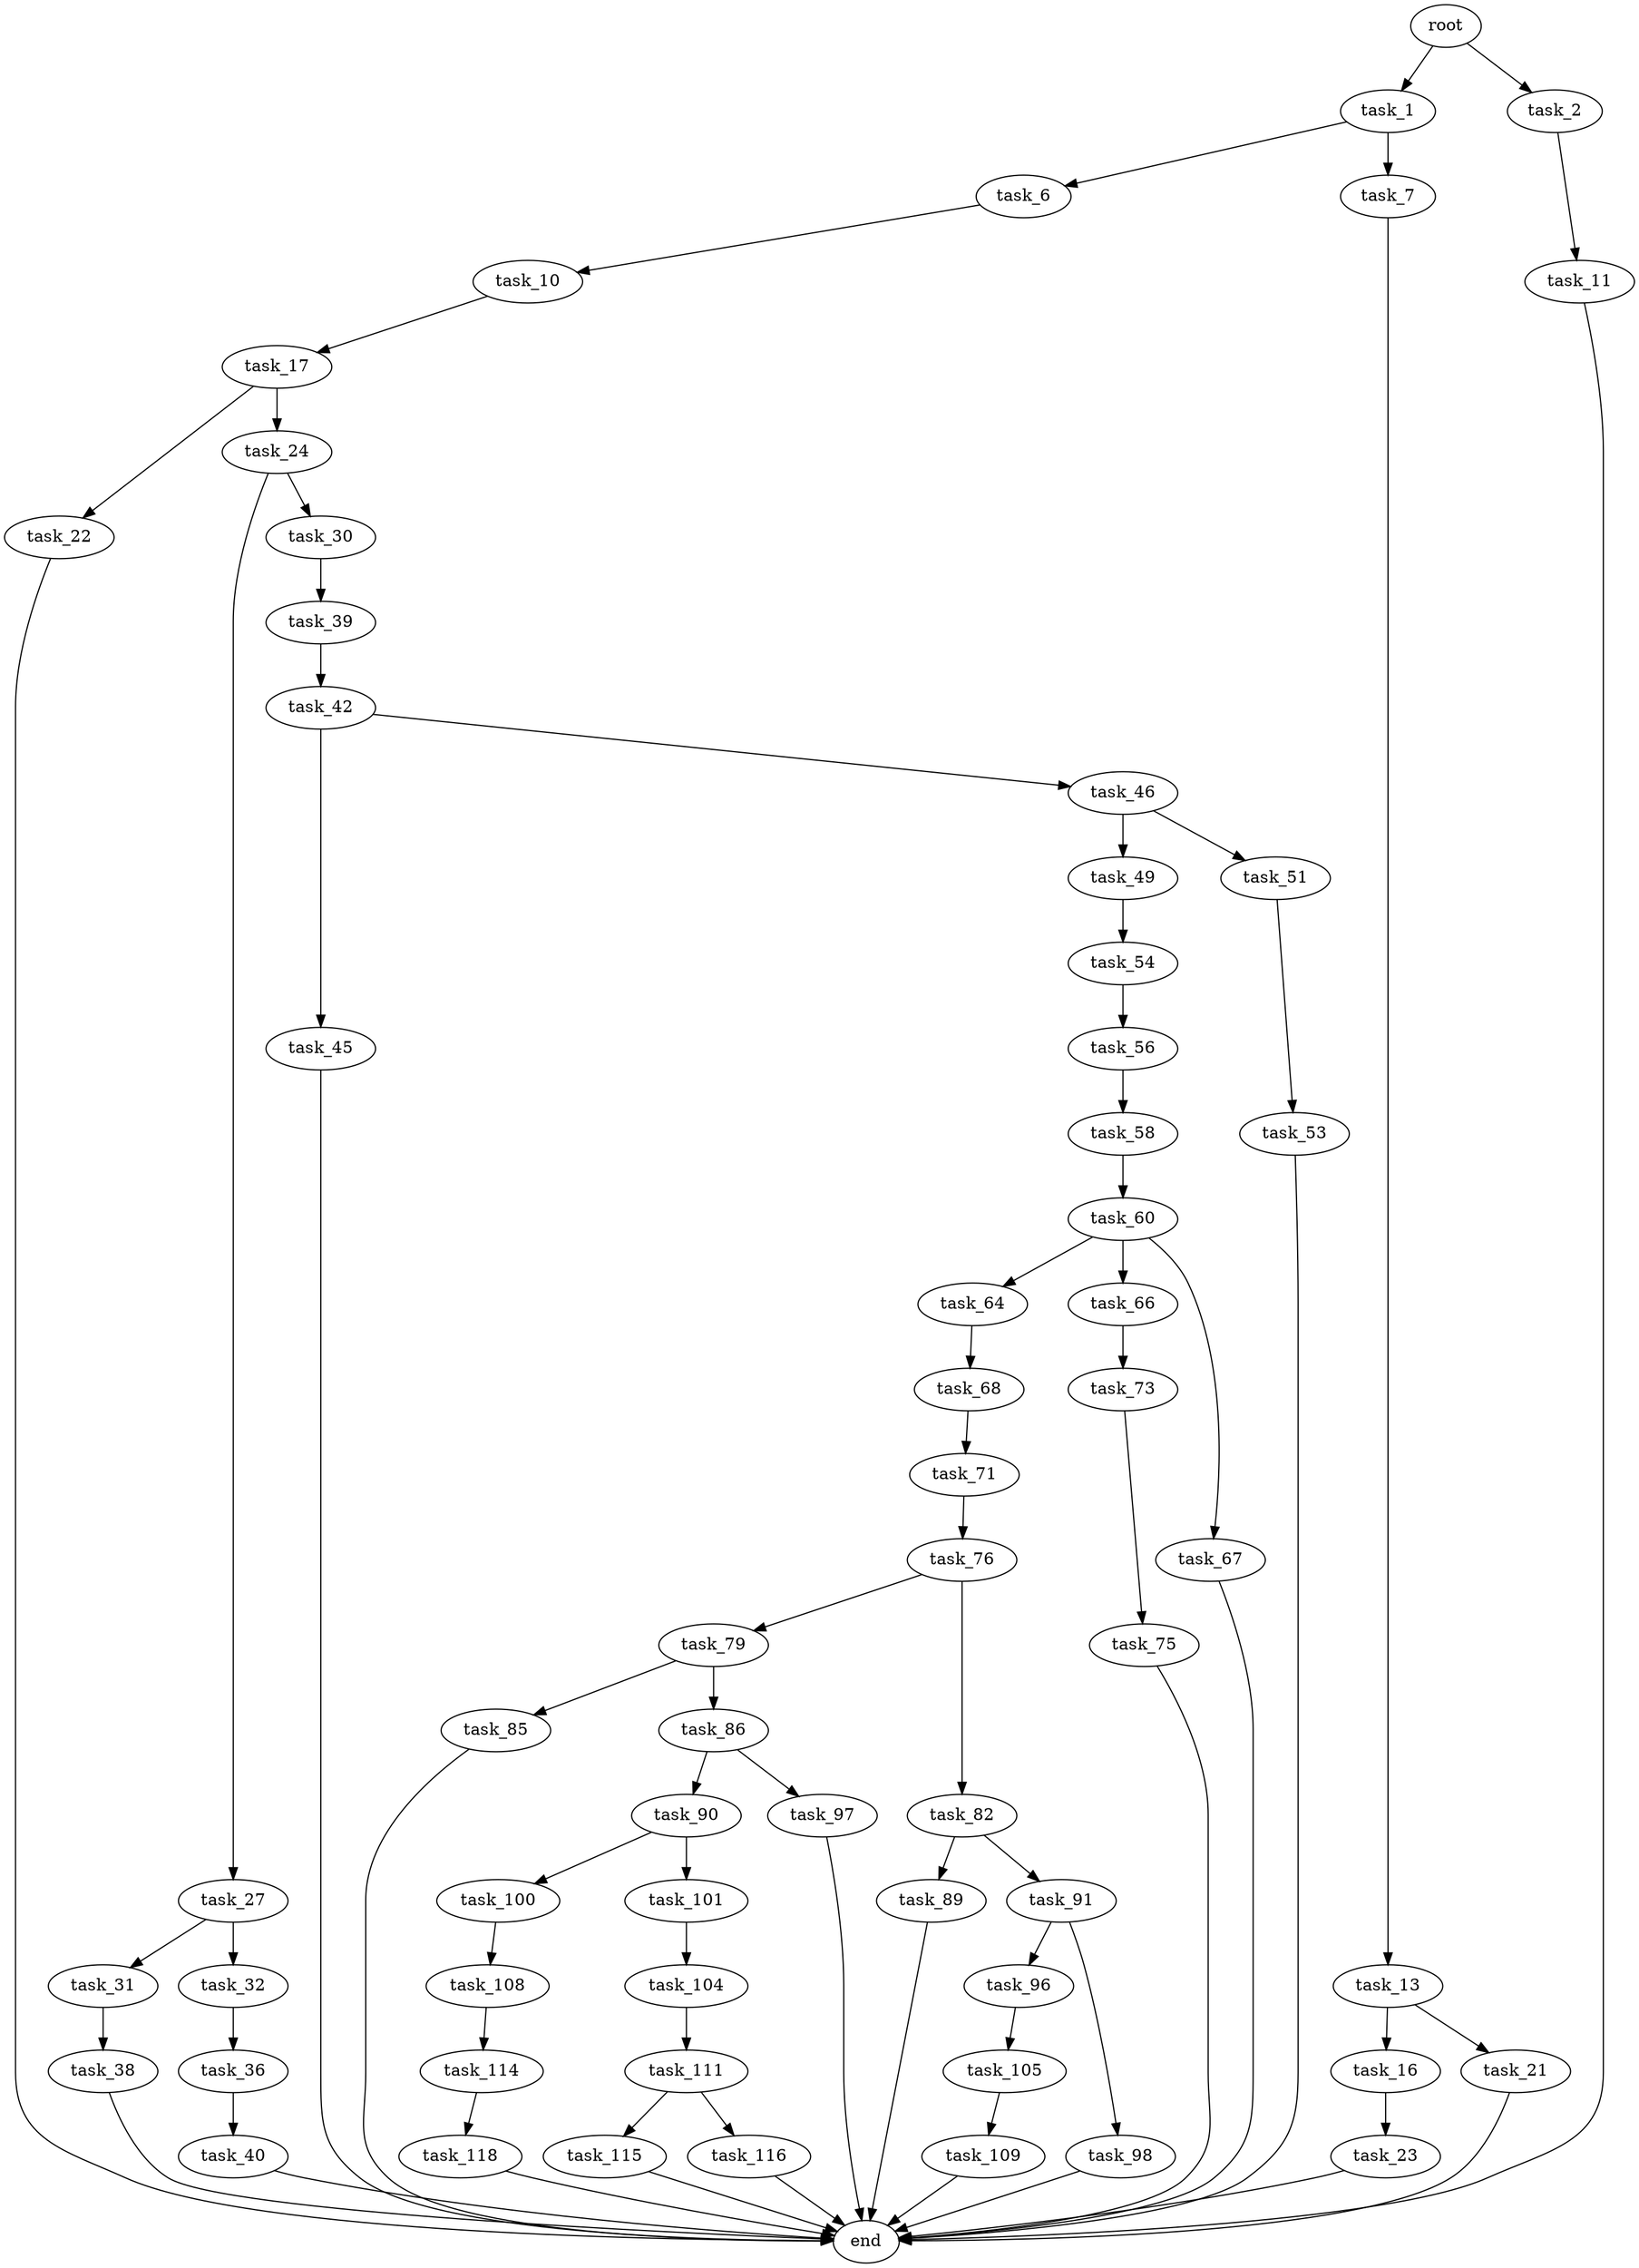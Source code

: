 digraph G {
  root [size="0.000000"];
  task_1 [size="7729718310.000000"];
  task_2 [size="131713541464.000000"];
  task_6 [size="3786751996.000000"];
  task_7 [size="6669483889.000000"];
  task_10 [size="368293445632.000000"];
  task_11 [size="687515113090.000000"];
  task_13 [size="35184524191.000000"];
  task_16 [size="8589934592.000000"];
  task_17 [size="183546458024.000000"];
  task_21 [size="8589934592.000000"];
  task_22 [size="17412572437.000000"];
  task_23 [size="23849243332.000000"];
  task_24 [size="28991029248.000000"];
  task_27 [size="549755813888.000000"];
  task_30 [size="527671142033.000000"];
  task_31 [size="28991029248.000000"];
  task_32 [size="7674146685.000000"];
  task_36 [size="6742207167.000000"];
  task_38 [size="5501486166.000000"];
  task_39 [size="549755813888.000000"];
  task_40 [size="15245976923.000000"];
  task_42 [size="68719476736.000000"];
  task_45 [size="4604169953.000000"];
  task_46 [size="5772999966.000000"];
  task_49 [size="308207619974.000000"];
  task_51 [size="368293445632.000000"];
  task_53 [size="44359737802.000000"];
  task_54 [size="17705252166.000000"];
  task_56 [size="231928233984.000000"];
  task_58 [size="38897409100.000000"];
  task_60 [size="6406612068.000000"];
  task_64 [size="782757789696.000000"];
  task_66 [size="134217728000.000000"];
  task_67 [size="549091946716.000000"];
  task_68 [size="1073741824000.000000"];
  task_71 [size="19995334341.000000"];
  task_73 [size="18491535041.000000"];
  task_75 [size="1030351266940.000000"];
  task_76 [size="782757789696.000000"];
  task_79 [size="19192365921.000000"];
  task_82 [size="11274651876.000000"];
  task_85 [size="134217728000.000000"];
  task_86 [size="389133542947.000000"];
  task_89 [size="782757789696.000000"];
  task_90 [size="176467087661.000000"];
  task_91 [size="110904933441.000000"];
  task_96 [size="28991029248.000000"];
  task_97 [size="39955010970.000000"];
  task_98 [size="196157613963.000000"];
  task_100 [size="6199285559.000000"];
  task_101 [size="8911085415.000000"];
  task_104 [size="368293445632.000000"];
  task_105 [size="231928233984.000000"];
  task_108 [size="8589934592.000000"];
  task_109 [size="549755813888.000000"];
  task_111 [size="1073741824000.000000"];
  task_114 [size="134217728000.000000"];
  task_115 [size="1131913224837.000000"];
  task_116 [size="10287856964.000000"];
  task_118 [size="764595295769.000000"];
  end [size="0.000000"];

  root -> task_1 [size="1.000000"];
  root -> task_2 [size="1.000000"];
  task_1 -> task_6 [size="301989888.000000"];
  task_1 -> task_7 [size="301989888.000000"];
  task_2 -> task_11 [size="411041792.000000"];
  task_6 -> task_10 [size="134217728.000000"];
  task_7 -> task_13 [size="209715200.000000"];
  task_10 -> task_17 [size="411041792.000000"];
  task_11 -> end [size="1.000000"];
  task_13 -> task_16 [size="679477248.000000"];
  task_13 -> task_21 [size="679477248.000000"];
  task_16 -> task_23 [size="33554432.000000"];
  task_17 -> task_22 [size="134217728.000000"];
  task_17 -> task_24 [size="134217728.000000"];
  task_21 -> end [size="1.000000"];
  task_22 -> end [size="1.000000"];
  task_23 -> end [size="1.000000"];
  task_24 -> task_27 [size="75497472.000000"];
  task_24 -> task_30 [size="75497472.000000"];
  task_27 -> task_31 [size="536870912.000000"];
  task_27 -> task_32 [size="536870912.000000"];
  task_30 -> task_39 [size="536870912.000000"];
  task_31 -> task_38 [size="75497472.000000"];
  task_32 -> task_36 [size="134217728.000000"];
  task_36 -> task_40 [size="536870912.000000"];
  task_38 -> end [size="1.000000"];
  task_39 -> task_42 [size="536870912.000000"];
  task_40 -> end [size="1.000000"];
  task_42 -> task_45 [size="134217728.000000"];
  task_42 -> task_46 [size="134217728.000000"];
  task_45 -> end [size="1.000000"];
  task_46 -> task_49 [size="411041792.000000"];
  task_46 -> task_51 [size="411041792.000000"];
  task_49 -> task_54 [size="536870912.000000"];
  task_51 -> task_53 [size="411041792.000000"];
  task_53 -> end [size="1.000000"];
  task_54 -> task_56 [size="75497472.000000"];
  task_56 -> task_58 [size="301989888.000000"];
  task_58 -> task_60 [size="838860800.000000"];
  task_60 -> task_64 [size="134217728.000000"];
  task_60 -> task_66 [size="134217728.000000"];
  task_60 -> task_67 [size="134217728.000000"];
  task_64 -> task_68 [size="679477248.000000"];
  task_66 -> task_73 [size="209715200.000000"];
  task_67 -> end [size="1.000000"];
  task_68 -> task_71 [size="838860800.000000"];
  task_71 -> task_76 [size="536870912.000000"];
  task_73 -> task_75 [size="679477248.000000"];
  task_75 -> end [size="1.000000"];
  task_76 -> task_79 [size="679477248.000000"];
  task_76 -> task_82 [size="679477248.000000"];
  task_79 -> task_85 [size="411041792.000000"];
  task_79 -> task_86 [size="411041792.000000"];
  task_82 -> task_89 [size="209715200.000000"];
  task_82 -> task_91 [size="209715200.000000"];
  task_85 -> end [size="1.000000"];
  task_86 -> task_90 [size="536870912.000000"];
  task_86 -> task_97 [size="536870912.000000"];
  task_89 -> end [size="1.000000"];
  task_90 -> task_100 [size="134217728.000000"];
  task_90 -> task_101 [size="134217728.000000"];
  task_91 -> task_96 [size="209715200.000000"];
  task_91 -> task_98 [size="209715200.000000"];
  task_96 -> task_105 [size="75497472.000000"];
  task_97 -> end [size="1.000000"];
  task_98 -> end [size="1.000000"];
  task_100 -> task_108 [size="134217728.000000"];
  task_101 -> task_104 [size="838860800.000000"];
  task_104 -> task_111 [size="411041792.000000"];
  task_105 -> task_109 [size="301989888.000000"];
  task_108 -> task_114 [size="33554432.000000"];
  task_109 -> end [size="1.000000"];
  task_111 -> task_115 [size="838860800.000000"];
  task_111 -> task_116 [size="838860800.000000"];
  task_114 -> task_118 [size="209715200.000000"];
  task_115 -> end [size="1.000000"];
  task_116 -> end [size="1.000000"];
  task_118 -> end [size="1.000000"];
}
